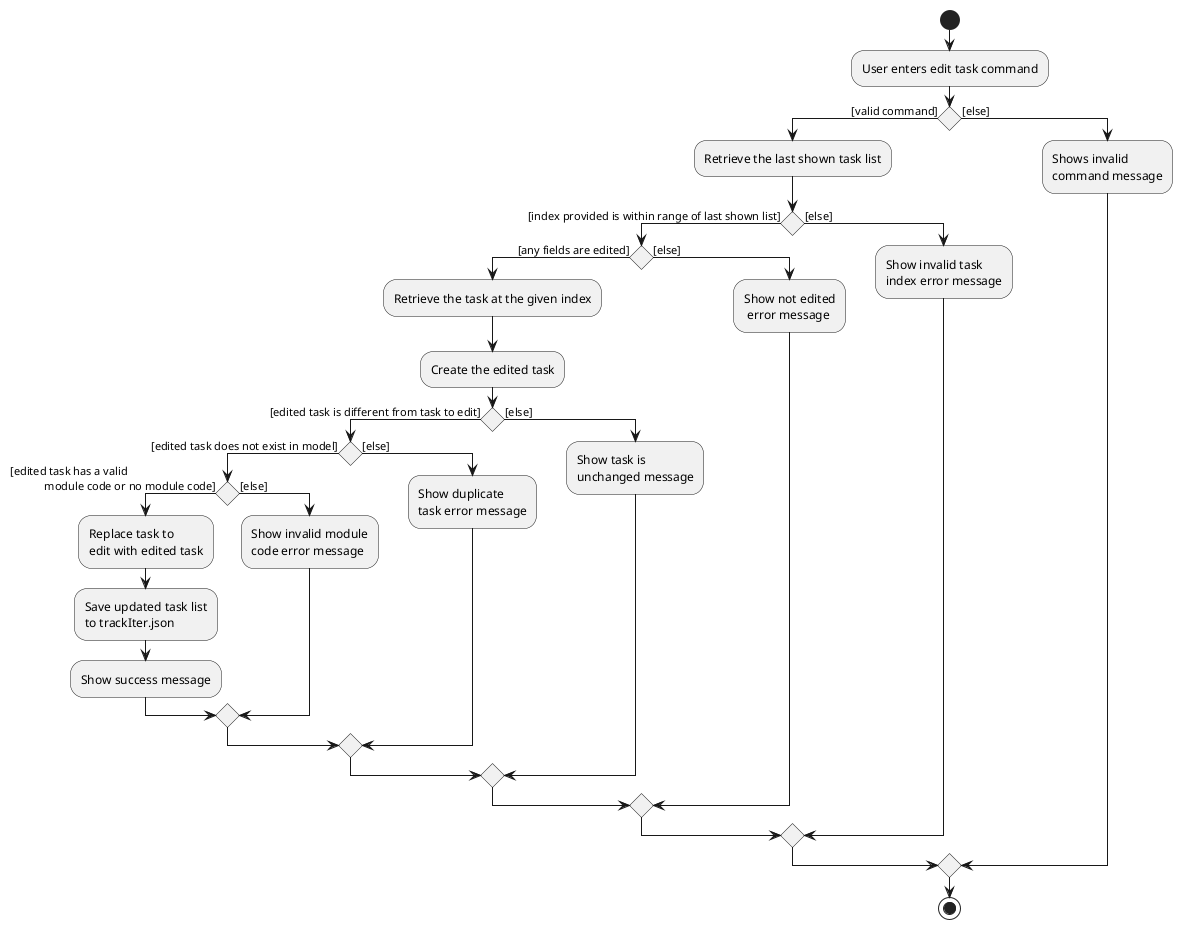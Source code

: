 @startuml
start
:User enters edit task command;

'Since the beta syntax does not support placing the condition outside the
'diamond we place it as the true branch instead.

if () then ([valid command])
    :Retrieve the last shown task list;
    if () then ([index provided is within range of last shown list])
        if () then ([any fields are edited])
            :Retrieve the task at the given index;
            :Create the edited task;
            if () then ([edited task is different from task to edit])
            if () then ([edited task does not exist in model])
            if () then ([edited task has a valid
            module code or no module code])
            :Replace task to
            edit with edited task;
            :Save updated task list
            to trackIter.json;
            :Show success message;
            else ([else])
            :Show invalid module
            code error message;
            endif
            else ([else])
            :Show duplicate
            task error message;
            endif
            else ([else])
            :Show task is
            unchanged message;
            endif
        else ([else])
            :Show not edited
             error message;
        endif

    else ([else])
        :Show invalid task
        index error message;
    endif
else ([else])
    :Shows invalid
    command message;
endif
stop
@enduml
